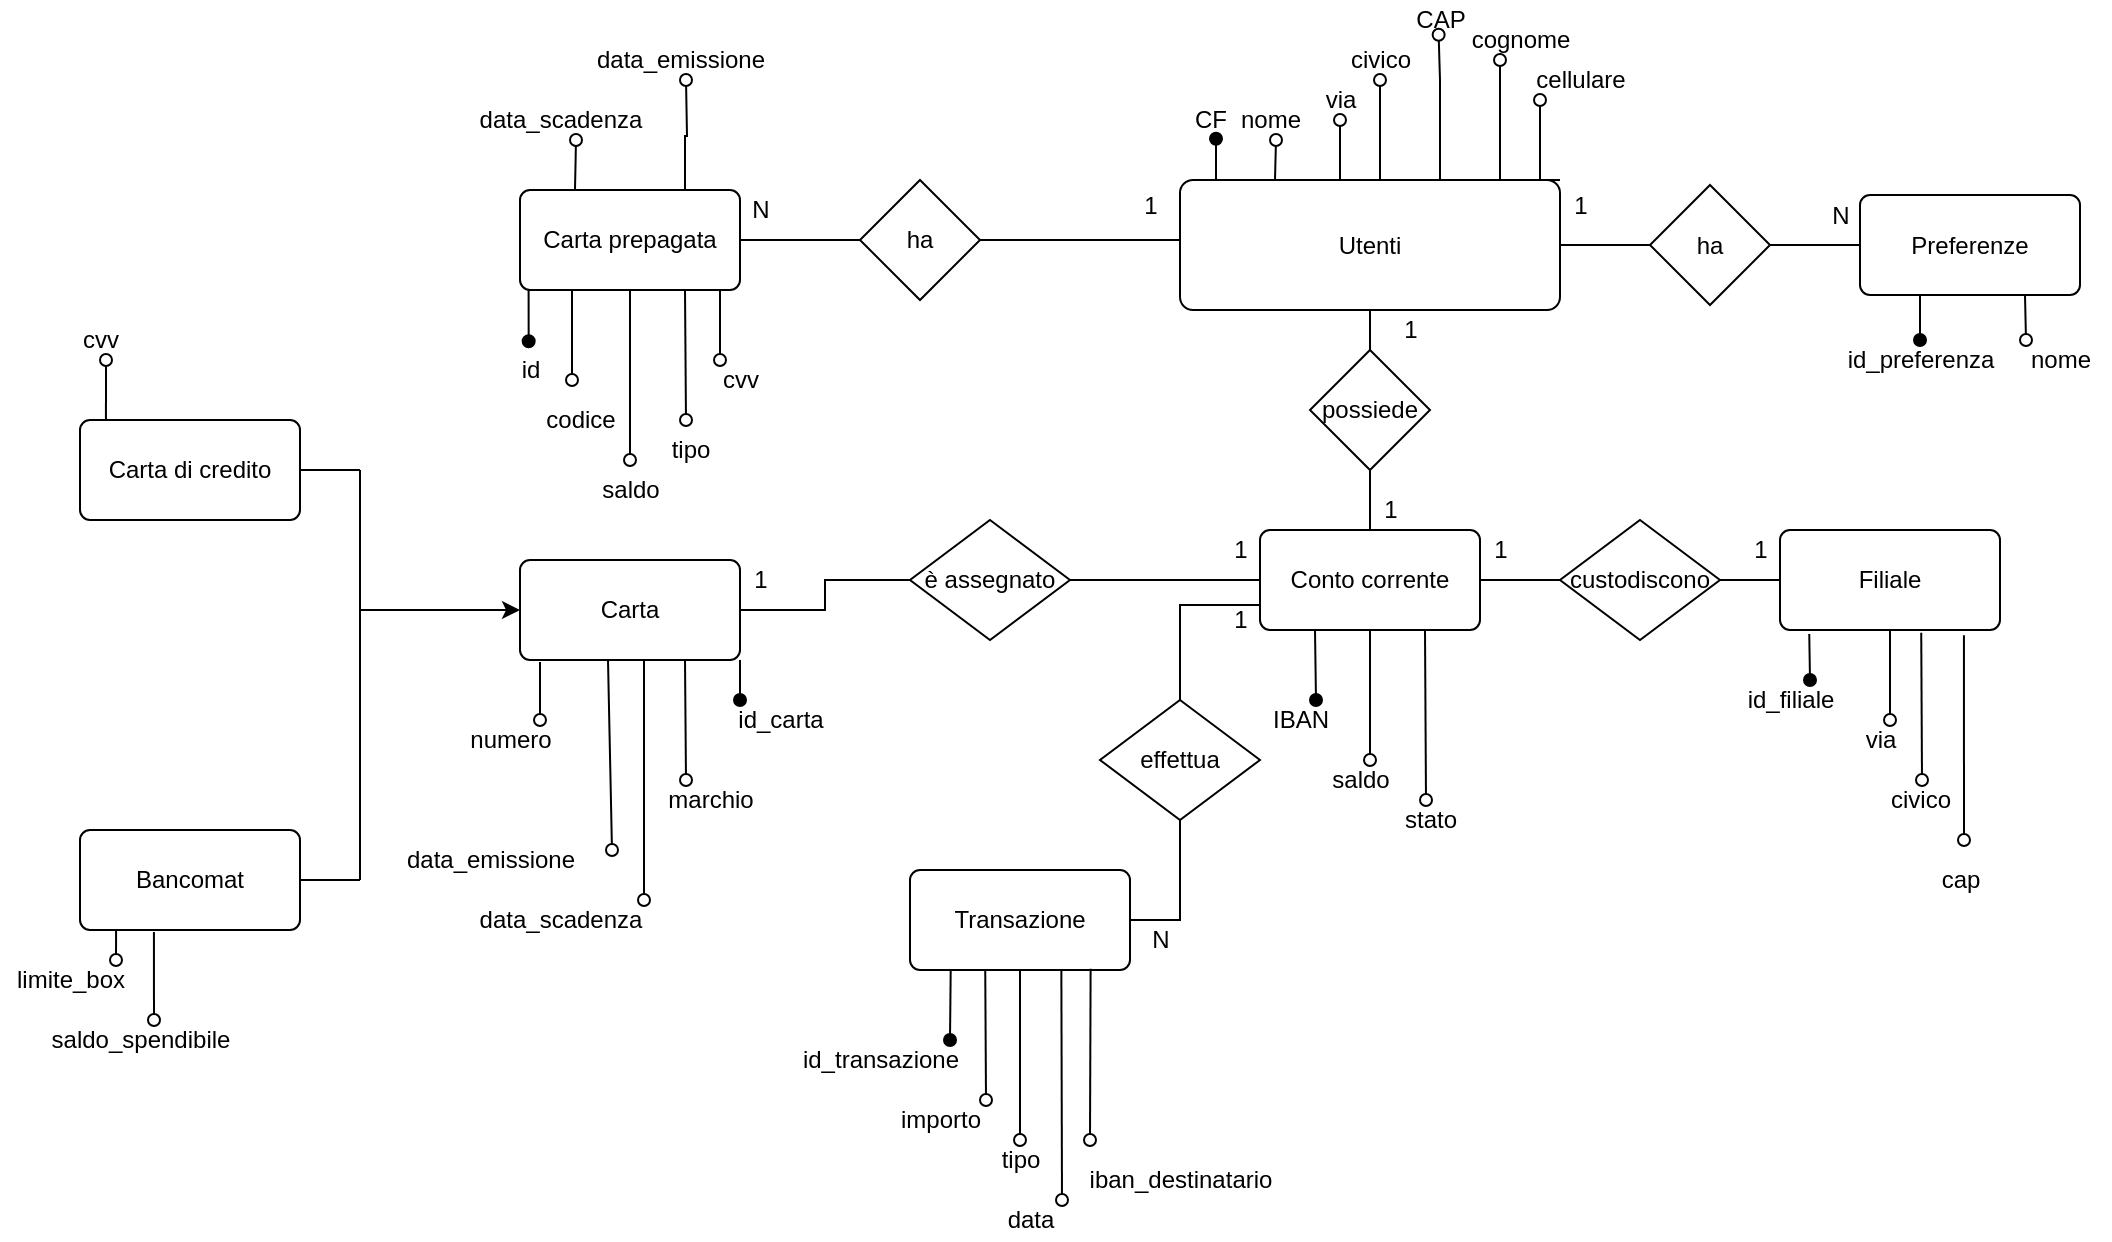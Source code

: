 <mxfile version="14.4.3" type="device"><diagram id="R2lEEEUBdFMjLlhIrx00" name="Page-1"><mxGraphModel dx="1936" dy="846" grid="1" gridSize="10" guides="1" tooltips="1" connect="1" arrows="1" fold="1" page="1" pageScale="1" pageWidth="850" pageHeight="1100" math="0" shadow="0" extFonts="Permanent Marker^https://fonts.googleapis.com/css?family=Permanent+Marker"><root><mxCell id="0"/><mxCell id="1" parent="0"/><mxCell id="mbOOwrhdwNsrEkQalOfN-11" style="edgeStyle=orthogonalEdgeStyle;rounded=0;orthogonalLoop=1;jettySize=auto;html=1;exitX=0;exitY=0.5;exitDx=0;exitDy=0;entryX=1;entryY=0.5;entryDx=0;entryDy=0;endArrow=none;endFill=0;" parent="1" source="mbOOwrhdwNsrEkQalOfN-1" target="mbOOwrhdwNsrEkQalOfN-10" edge="1"><mxGeometry relative="1" as="geometry"><Array as="points"><mxPoint x="410" y="130"/></Array></mxGeometry></mxCell><mxCell id="mbOOwrhdwNsrEkQalOfN-16" style="edgeStyle=orthogonalEdgeStyle;rounded=0;orthogonalLoop=1;jettySize=auto;html=1;exitX=1;exitY=0.5;exitDx=0;exitDy=0;entryX=0;entryY=0.5;entryDx=0;entryDy=0;endArrow=none;endFill=0;" parent="1" source="mbOOwrhdwNsrEkQalOfN-1" target="mbOOwrhdwNsrEkQalOfN-15" edge="1"><mxGeometry relative="1" as="geometry"/></mxCell><mxCell id="mbOOwrhdwNsrEkQalOfN-67" style="edgeStyle=orthogonalEdgeStyle;rounded=0;orthogonalLoop=1;jettySize=auto;html=1;exitX=0.5;exitY=0;exitDx=0;exitDy=0;endArrow=oval;endFill=0;" parent="1" source="mbOOwrhdwNsrEkQalOfN-1" edge="1"><mxGeometry relative="1" as="geometry"><mxPoint x="450" y="70" as="targetPoint"/><Array as="points"><mxPoint x="450" y="100"/></Array></mxGeometry></mxCell><mxCell id="mbOOwrhdwNsrEkQalOfN-69" style="edgeStyle=orthogonalEdgeStyle;rounded=0;orthogonalLoop=1;jettySize=auto;html=1;exitX=0.75;exitY=0;exitDx=0;exitDy=0;endArrow=oval;endFill=0;" parent="1" source="mbOOwrhdwNsrEkQalOfN-1" edge="1"><mxGeometry relative="1" as="geometry"><mxPoint x="470" y="50" as="targetPoint"/><Array as="points"><mxPoint x="470" y="100"/><mxPoint x="470" y="50"/></Array></mxGeometry></mxCell><mxCell id="mbOOwrhdwNsrEkQalOfN-71" style="edgeStyle=orthogonalEdgeStyle;rounded=0;orthogonalLoop=1;jettySize=auto;html=1;exitX=0.75;exitY=0;exitDx=0;exitDy=0;endArrow=oval;endFill=0;entryX=0.483;entryY=0.867;entryDx=0;entryDy=0;entryPerimeter=0;" parent="1" source="mbOOwrhdwNsrEkQalOfN-1" target="mbOOwrhdwNsrEkQalOfN-72" edge="1"><mxGeometry relative="1" as="geometry"><mxPoint x="500" y="50" as="targetPoint"/><Array as="points"><mxPoint x="500" y="100"/><mxPoint x="500" y="50"/></Array></mxGeometry></mxCell><mxCell id="mbOOwrhdwNsrEkQalOfN-76" style="edgeStyle=orthogonalEdgeStyle;rounded=0;orthogonalLoop=1;jettySize=auto;html=1;exitX=0.25;exitY=0;exitDx=0;exitDy=0;entryX=0.6;entryY=0.967;entryDx=0;entryDy=0;entryPerimeter=0;endArrow=oval;endFill=1;" parent="1" source="mbOOwrhdwNsrEkQalOfN-1" target="mbOOwrhdwNsrEkQalOfN-55" edge="1"><mxGeometry relative="1" as="geometry"/></mxCell><mxCell id="mbOOwrhdwNsrEkQalOfN-77" style="edgeStyle=orthogonalEdgeStyle;rounded=0;orthogonalLoop=1;jettySize=auto;html=1;exitX=0.25;exitY=0;exitDx=0;exitDy=0;endArrow=oval;endFill=0;" parent="1" source="mbOOwrhdwNsrEkQalOfN-1" edge="1"><mxGeometry relative="1" as="geometry"><mxPoint x="418" y="80" as="targetPoint"/></mxGeometry></mxCell><mxCell id="mbOOwrhdwNsrEkQalOfN-80" style="edgeStyle=orthogonalEdgeStyle;rounded=0;orthogonalLoop=1;jettySize=auto;html=1;exitX=0.75;exitY=0;exitDx=0;exitDy=0;endArrow=oval;endFill=0;" parent="1" source="mbOOwrhdwNsrEkQalOfN-1" edge="1"><mxGeometry relative="1" as="geometry"><mxPoint x="530" y="40" as="targetPoint"/><Array as="points"><mxPoint x="530" y="100"/></Array></mxGeometry></mxCell><mxCell id="mbOOwrhdwNsrEkQalOfN-83" style="edgeStyle=orthogonalEdgeStyle;rounded=0;orthogonalLoop=1;jettySize=auto;html=1;exitX=1;exitY=0;exitDx=0;exitDy=0;endArrow=oval;endFill=0;" parent="1" source="mbOOwrhdwNsrEkQalOfN-1" edge="1"><mxGeometry relative="1" as="geometry"><mxPoint x="550" y="60" as="targetPoint"/><Array as="points"><mxPoint x="550" y="100"/><mxPoint x="550" y="60"/></Array></mxGeometry></mxCell><mxCell id="mbOOwrhdwNsrEkQalOfN-1" value="Utenti" style="rounded=1;arcSize=10;whiteSpace=wrap;html=1;align=center;" parent="1" vertex="1"><mxGeometry x="370" y="100" width="190" height="65" as="geometry"/></mxCell><mxCell id="mbOOwrhdwNsrEkQalOfN-58" style="edgeStyle=orthogonalEdgeStyle;rounded=0;orthogonalLoop=1;jettySize=auto;html=1;exitX=0.75;exitY=1;exitDx=0;exitDy=0;endArrow=oval;endFill=1;" parent="1" source="mbOOwrhdwNsrEkQalOfN-2" edge="1"><mxGeometry relative="1" as="geometry"><mxPoint x="740" y="180" as="targetPoint"/><Array as="points"><mxPoint x="740" y="158"/></Array></mxGeometry></mxCell><mxCell id="mbOOwrhdwNsrEkQalOfN-85" style="edgeStyle=orthogonalEdgeStyle;rounded=0;orthogonalLoop=1;jettySize=auto;html=1;exitX=0.75;exitY=1;exitDx=0;exitDy=0;endArrow=oval;endFill=0;" parent="1" source="mbOOwrhdwNsrEkQalOfN-2" edge="1"><mxGeometry relative="1" as="geometry"><mxPoint x="793" y="180" as="targetPoint"/></mxGeometry></mxCell><mxCell id="mbOOwrhdwNsrEkQalOfN-2" value="Preferenze" style="rounded=1;arcSize=10;whiteSpace=wrap;html=1;align=center;" parent="1" vertex="1"><mxGeometry x="710" y="107.5" width="110" height="50" as="geometry"/></mxCell><mxCell id="mbOOwrhdwNsrEkQalOfN-22" style="edgeStyle=orthogonalEdgeStyle;rounded=0;orthogonalLoop=1;jettySize=auto;html=1;exitX=0.5;exitY=0;exitDx=0;exitDy=0;entryX=0.5;entryY=1;entryDx=0;entryDy=0;endArrow=none;endFill=0;" parent="1" source="mbOOwrhdwNsrEkQalOfN-3" target="mbOOwrhdwNsrEkQalOfN-20" edge="1"><mxGeometry relative="1" as="geometry"/></mxCell><mxCell id="mbOOwrhdwNsrEkQalOfN-39" style="edgeStyle=orthogonalEdgeStyle;rounded=0;orthogonalLoop=1;jettySize=auto;html=1;exitX=0;exitY=0.75;exitDx=0;exitDy=0;entryX=0.5;entryY=0;entryDx=0;entryDy=0;endArrow=none;endFill=0;" parent="1" source="mbOOwrhdwNsrEkQalOfN-3" target="mbOOwrhdwNsrEkQalOfN-36" edge="1"><mxGeometry relative="1" as="geometry"/></mxCell><mxCell id="mbOOwrhdwNsrEkQalOfN-3" value="Conto corrente" style="rounded=1;arcSize=10;whiteSpace=wrap;html=1;align=center;" parent="1" vertex="1"><mxGeometry x="410" y="275" width="110" height="50" as="geometry"/></mxCell><mxCell id="mbOOwrhdwNsrEkQalOfN-49" style="edgeStyle=orthogonalEdgeStyle;rounded=0;orthogonalLoop=1;jettySize=auto;html=1;exitX=0.25;exitY=1;exitDx=0;exitDy=0;endArrow=oval;endFill=0;" parent="1" source="mbOOwrhdwNsrEkQalOfN-4" edge="1"><mxGeometry relative="1" as="geometry"><mxPoint x="66" y="200" as="targetPoint"/><Array as="points"><mxPoint x="66" y="155"/></Array></mxGeometry></mxCell><mxCell id="mbOOwrhdwNsrEkQalOfN-53" style="edgeStyle=orthogonalEdgeStyle;rounded=0;orthogonalLoop=1;jettySize=auto;html=1;exitX=0.25;exitY=1;exitDx=0;exitDy=0;entryX=0.467;entryY=-0.217;entryDx=0;entryDy=0;entryPerimeter=0;endArrow=oval;endFill=1;" parent="1" source="mbOOwrhdwNsrEkQalOfN-4" target="mbOOwrhdwNsrEkQalOfN-52" edge="1"><mxGeometry relative="1" as="geometry"/></mxCell><mxCell id="mbOOwrhdwNsrEkQalOfN-95" style="edgeStyle=orthogonalEdgeStyle;rounded=0;orthogonalLoop=1;jettySize=auto;html=1;exitX=0.25;exitY=0;exitDx=0;exitDy=0;endArrow=oval;endFill=0;" parent="1" source="mbOOwrhdwNsrEkQalOfN-4" edge="1"><mxGeometry relative="1" as="geometry"><mxPoint x="68" y="80" as="targetPoint"/></mxGeometry></mxCell><mxCell id="mbOOwrhdwNsrEkQalOfN-97" style="edgeStyle=orthogonalEdgeStyle;rounded=0;orthogonalLoop=1;jettySize=auto;html=1;exitX=0.75;exitY=0;exitDx=0;exitDy=0;endArrow=oval;endFill=0;" parent="1" source="mbOOwrhdwNsrEkQalOfN-4" edge="1"><mxGeometry relative="1" as="geometry"><mxPoint x="123" y="50" as="targetPoint"/></mxGeometry></mxCell><mxCell id="mbOOwrhdwNsrEkQalOfN-4" value="Carta prepagata" style="rounded=1;arcSize=10;whiteSpace=wrap;html=1;align=center;" parent="1" vertex="1"><mxGeometry x="40" y="105" width="110" height="50" as="geometry"/></mxCell><mxCell id="mbOOwrhdwNsrEkQalOfN-5" value="Carta" style="rounded=1;arcSize=10;whiteSpace=wrap;html=1;align=center;" parent="1" vertex="1"><mxGeometry x="40" y="290" width="110" height="50" as="geometry"/></mxCell><mxCell id="mbOOwrhdwNsrEkQalOfN-7" value="Filiale" style="rounded=1;arcSize=10;whiteSpace=wrap;html=1;align=center;" parent="1" vertex="1"><mxGeometry x="670" y="275" width="110" height="50" as="geometry"/></mxCell><mxCell id="mbOOwrhdwNsrEkQalOfN-9" value="Transazione" style="rounded=1;arcSize=10;whiteSpace=wrap;html=1;align=center;" parent="1" vertex="1"><mxGeometry x="235" y="445" width="110" height="50" as="geometry"/></mxCell><mxCell id="mbOOwrhdwNsrEkQalOfN-12" value="" style="edgeStyle=orthogonalEdgeStyle;rounded=0;orthogonalLoop=1;jettySize=auto;html=1;endArrow=none;endFill=0;" parent="1" source="mbOOwrhdwNsrEkQalOfN-10" target="mbOOwrhdwNsrEkQalOfN-4" edge="1"><mxGeometry relative="1" as="geometry"/></mxCell><mxCell id="mbOOwrhdwNsrEkQalOfN-10" value="ha" style="shape=rhombus;perimeter=rhombusPerimeter;whiteSpace=wrap;html=1;align=center;" parent="1" vertex="1"><mxGeometry x="210" y="100" width="60" height="60" as="geometry"/></mxCell><mxCell id="mbOOwrhdwNsrEkQalOfN-13" value="1" style="text;html=1;align=center;verticalAlign=middle;resizable=0;points=[];autosize=1;strokeColor=none;" parent="1" vertex="1"><mxGeometry x="345" y="102.5" width="20" height="20" as="geometry"/></mxCell><mxCell id="mbOOwrhdwNsrEkQalOfN-14" value="N" style="text;html=1;align=center;verticalAlign=middle;resizable=0;points=[];autosize=1;strokeColor=none;" parent="1" vertex="1"><mxGeometry x="150" y="105" width="20" height="20" as="geometry"/></mxCell><mxCell id="mbOOwrhdwNsrEkQalOfN-17" style="edgeStyle=orthogonalEdgeStyle;rounded=0;orthogonalLoop=1;jettySize=auto;html=1;exitX=1;exitY=0.5;exitDx=0;exitDy=0;entryX=0;entryY=0.5;entryDx=0;entryDy=0;endArrow=none;endFill=0;" parent="1" source="mbOOwrhdwNsrEkQalOfN-15" target="mbOOwrhdwNsrEkQalOfN-2" edge="1"><mxGeometry relative="1" as="geometry"/></mxCell><mxCell id="mbOOwrhdwNsrEkQalOfN-15" value="ha" style="shape=rhombus;perimeter=rhombusPerimeter;whiteSpace=wrap;html=1;align=center;" parent="1" vertex="1"><mxGeometry x="605" y="102.5" width="60" height="60" as="geometry"/></mxCell><mxCell id="mbOOwrhdwNsrEkQalOfN-18" value="1" style="text;html=1;align=center;verticalAlign=middle;resizable=0;points=[];autosize=1;strokeColor=none;" parent="1" vertex="1"><mxGeometry x="560" y="102.5" width="20" height="20" as="geometry"/></mxCell><mxCell id="mbOOwrhdwNsrEkQalOfN-19" value="N" style="text;html=1;align=center;verticalAlign=middle;resizable=0;points=[];autosize=1;strokeColor=none;" parent="1" vertex="1"><mxGeometry x="690" y="107.5" width="20" height="20" as="geometry"/></mxCell><mxCell id="mbOOwrhdwNsrEkQalOfN-21" style="edgeStyle=orthogonalEdgeStyle;rounded=0;orthogonalLoop=1;jettySize=auto;html=1;exitX=0.5;exitY=0;exitDx=0;exitDy=0;entryX=0.5;entryY=1;entryDx=0;entryDy=0;endArrow=none;endFill=0;" parent="1" source="mbOOwrhdwNsrEkQalOfN-20" target="mbOOwrhdwNsrEkQalOfN-1" edge="1"><mxGeometry relative="1" as="geometry"/></mxCell><mxCell id="mbOOwrhdwNsrEkQalOfN-20" value="possiede" style="shape=rhombus;perimeter=rhombusPerimeter;whiteSpace=wrap;html=1;align=center;" parent="1" vertex="1"><mxGeometry x="435" y="185" width="60" height="60" as="geometry"/></mxCell><mxCell id="mbOOwrhdwNsrEkQalOfN-23" value="1" style="text;html=1;align=center;verticalAlign=middle;resizable=0;points=[];autosize=1;strokeColor=none;" parent="1" vertex="1"><mxGeometry x="475" y="165" width="20" height="20" as="geometry"/></mxCell><mxCell id="mbOOwrhdwNsrEkQalOfN-24" value="1" style="text;html=1;align=center;verticalAlign=middle;resizable=0;points=[];autosize=1;strokeColor=none;" parent="1" vertex="1"><mxGeometry x="465" y="255" width="20" height="20" as="geometry"/></mxCell><mxCell id="mbOOwrhdwNsrEkQalOfN-26" style="edgeStyle=orthogonalEdgeStyle;rounded=0;orthogonalLoop=1;jettySize=auto;html=1;exitX=1;exitY=0.5;exitDx=0;exitDy=0;entryX=0;entryY=0.25;entryDx=0;entryDy=0;endArrow=none;endFill=0;" parent="1" source="mbOOwrhdwNsrEkQalOfN-25" target="mbOOwrhdwNsrEkQalOfN-7" edge="1"><mxGeometry relative="1" as="geometry"/></mxCell><mxCell id="mbOOwrhdwNsrEkQalOfN-27" style="edgeStyle=orthogonalEdgeStyle;rounded=0;orthogonalLoop=1;jettySize=auto;html=1;exitX=0;exitY=0.5;exitDx=0;exitDy=0;entryX=1;entryY=0.5;entryDx=0;entryDy=0;endArrow=none;endFill=0;" parent="1" source="mbOOwrhdwNsrEkQalOfN-25" target="mbOOwrhdwNsrEkQalOfN-3" edge="1"><mxGeometry relative="1" as="geometry"/></mxCell><mxCell id="mbOOwrhdwNsrEkQalOfN-25" value="custodiscono" style="shape=rhombus;perimeter=rhombusPerimeter;whiteSpace=wrap;html=1;align=center;" parent="1" vertex="1"><mxGeometry x="560" y="270" width="80" height="60" as="geometry"/></mxCell><mxCell id="mbOOwrhdwNsrEkQalOfN-28" value="1" style="text;html=1;align=center;verticalAlign=middle;resizable=0;points=[];autosize=1;strokeColor=none;" parent="1" vertex="1"><mxGeometry x="520" y="275" width="20" height="20" as="geometry"/></mxCell><mxCell id="mbOOwrhdwNsrEkQalOfN-29" value="1" style="text;html=1;align=center;verticalAlign=middle;resizable=0;points=[];autosize=1;strokeColor=none;" parent="1" vertex="1"><mxGeometry x="650" y="275" width="20" height="20" as="geometry"/></mxCell><mxCell id="mbOOwrhdwNsrEkQalOfN-32" style="edgeStyle=orthogonalEdgeStyle;rounded=0;orthogonalLoop=1;jettySize=auto;html=1;exitX=1;exitY=0.5;exitDx=0;exitDy=0;entryX=0;entryY=0.5;entryDx=0;entryDy=0;endArrow=none;endFill=0;" parent="1" source="mbOOwrhdwNsrEkQalOfN-31" target="mbOOwrhdwNsrEkQalOfN-3" edge="1"><mxGeometry relative="1" as="geometry"/></mxCell><mxCell id="mbOOwrhdwNsrEkQalOfN-33" style="edgeStyle=orthogonalEdgeStyle;rounded=0;orthogonalLoop=1;jettySize=auto;html=1;exitX=0;exitY=0.5;exitDx=0;exitDy=0;entryX=1;entryY=0.5;entryDx=0;entryDy=0;endArrow=none;endFill=0;" parent="1" source="mbOOwrhdwNsrEkQalOfN-31" target="mbOOwrhdwNsrEkQalOfN-5" edge="1"><mxGeometry relative="1" as="geometry"/></mxCell><mxCell id="mbOOwrhdwNsrEkQalOfN-31" value="è assegnato" style="shape=rhombus;perimeter=rhombusPerimeter;whiteSpace=wrap;html=1;align=center;" parent="1" vertex="1"><mxGeometry x="235" y="270" width="80" height="60" as="geometry"/></mxCell><mxCell id="mbOOwrhdwNsrEkQalOfN-34" value="1" style="text;html=1;align=center;verticalAlign=middle;resizable=0;points=[];autosize=1;strokeColor=none;" parent="1" vertex="1"><mxGeometry x="390" y="275" width="20" height="20" as="geometry"/></mxCell><mxCell id="mbOOwrhdwNsrEkQalOfN-35" value="1" style="text;html=1;align=center;verticalAlign=middle;resizable=0;points=[];autosize=1;strokeColor=none;" parent="1" vertex="1"><mxGeometry x="150" y="290" width="20" height="20" as="geometry"/></mxCell><mxCell id="mbOOwrhdwNsrEkQalOfN-41" style="edgeStyle=orthogonalEdgeStyle;rounded=0;orthogonalLoop=1;jettySize=auto;html=1;exitX=0.5;exitY=1;exitDx=0;exitDy=0;entryX=1;entryY=0.5;entryDx=0;entryDy=0;endArrow=none;endFill=0;" parent="1" source="mbOOwrhdwNsrEkQalOfN-36" target="mbOOwrhdwNsrEkQalOfN-9" edge="1"><mxGeometry relative="1" as="geometry"/></mxCell><mxCell id="mbOOwrhdwNsrEkQalOfN-36" value="effettua" style="shape=rhombus;perimeter=rhombusPerimeter;whiteSpace=wrap;html=1;align=center;" parent="1" vertex="1"><mxGeometry x="330" y="360" width="80" height="60" as="geometry"/></mxCell><mxCell id="mbOOwrhdwNsrEkQalOfN-44" value="1" style="text;html=1;align=center;verticalAlign=middle;resizable=0;points=[];autosize=1;strokeColor=none;" parent="1" vertex="1"><mxGeometry x="390" y="310" width="20" height="20" as="geometry"/></mxCell><mxCell id="mbOOwrhdwNsrEkQalOfN-45" value="N" style="text;html=1;align=center;verticalAlign=middle;resizable=0;points=[];autosize=1;strokeColor=none;" parent="1" vertex="1"><mxGeometry x="350" y="470" width="20" height="20" as="geometry"/></mxCell><mxCell id="mbOOwrhdwNsrEkQalOfN-52" value="id" style="text;html=1;align=center;verticalAlign=middle;resizable=0;points=[];autosize=1;strokeColor=none;" parent="1" vertex="1"><mxGeometry x="35" y="185" width="20" height="20" as="geometry"/></mxCell><mxCell id="mbOOwrhdwNsrEkQalOfN-55" value="CF" style="text;html=1;align=center;verticalAlign=middle;resizable=0;points=[];autosize=1;strokeColor=none;" parent="1" vertex="1"><mxGeometry x="370" y="60" width="30" height="20" as="geometry"/></mxCell><mxCell id="mbOOwrhdwNsrEkQalOfN-59" value="id_preferenza" style="text;html=1;align=center;verticalAlign=middle;resizable=0;points=[];autosize=1;strokeColor=none;" parent="1" vertex="1"><mxGeometry x="695" y="180" width="90" height="20" as="geometry"/></mxCell><mxCell id="mbOOwrhdwNsrEkQalOfN-68" value="via" style="text;html=1;align=center;verticalAlign=middle;resizable=0;points=[];autosize=1;strokeColor=none;" parent="1" vertex="1"><mxGeometry x="435" y="50" width="30" height="20" as="geometry"/></mxCell><mxCell id="mbOOwrhdwNsrEkQalOfN-70" value="civico" style="text;html=1;align=center;verticalAlign=middle;resizable=0;points=[];autosize=1;strokeColor=none;" parent="1" vertex="1"><mxGeometry x="445" y="30" width="50" height="20" as="geometry"/></mxCell><mxCell id="mbOOwrhdwNsrEkQalOfN-72" value="CAP" style="text;html=1;align=center;verticalAlign=middle;resizable=0;points=[];autosize=1;strokeColor=none;" parent="1" vertex="1"><mxGeometry x="480" y="10" width="40" height="20" as="geometry"/></mxCell><mxCell id="mbOOwrhdwNsrEkQalOfN-79" value="nome" style="text;html=1;align=center;verticalAlign=middle;resizable=0;points=[];autosize=1;strokeColor=none;" parent="1" vertex="1"><mxGeometry x="390" y="60" width="50" height="20" as="geometry"/></mxCell><mxCell id="mbOOwrhdwNsrEkQalOfN-81" value="cognome" style="text;html=1;align=center;verticalAlign=middle;resizable=0;points=[];autosize=1;strokeColor=none;" parent="1" vertex="1"><mxGeometry x="510" y="20" width="60" height="20" as="geometry"/></mxCell><mxCell id="mbOOwrhdwNsrEkQalOfN-84" value="cellulare" style="text;html=1;align=center;verticalAlign=middle;resizable=0;points=[];autosize=1;strokeColor=none;" parent="1" vertex="1"><mxGeometry x="540" y="40" width="60" height="20" as="geometry"/></mxCell><mxCell id="mbOOwrhdwNsrEkQalOfN-86" value="nome" style="text;html=1;align=center;verticalAlign=middle;resizable=0;points=[];autosize=1;strokeColor=none;" parent="1" vertex="1"><mxGeometry x="785" y="180" width="50" height="20" as="geometry"/></mxCell><mxCell id="mbOOwrhdwNsrEkQalOfN-88" value="codice" style="text;html=1;align=center;verticalAlign=middle;resizable=0;points=[];autosize=1;strokeColor=none;" parent="1" vertex="1"><mxGeometry x="45" y="210" width="50" height="20" as="geometry"/></mxCell><mxCell id="mbOOwrhdwNsrEkQalOfN-91" value="saldo" style="text;html=1;align=center;verticalAlign=middle;resizable=0;points=[];autosize=1;strokeColor=none;" parent="1" vertex="1"><mxGeometry x="75" y="245" width="40" height="20" as="geometry"/></mxCell><mxCell id="mbOOwrhdwNsrEkQalOfN-96" value="data_scadenza" style="text;html=1;align=center;verticalAlign=middle;resizable=0;points=[];autosize=1;strokeColor=none;" parent="1" vertex="1"><mxGeometry x="10" y="60" width="100" height="20" as="geometry"/></mxCell><mxCell id="mbOOwrhdwNsrEkQalOfN-98" value="data_emissione" style="text;html=1;align=center;verticalAlign=middle;resizable=0;points=[];autosize=1;strokeColor=none;" parent="1" vertex="1"><mxGeometry x="70" y="30" width="100" height="20" as="geometry"/></mxCell><mxCell id="mbOOwrhdwNsrEkQalOfN-100" value="" style="endArrow=none;html=1;entryX=0.5;entryY=1;entryDx=0;entryDy=0;endFill=0;startArrow=oval;startFill=0;" parent="1" target="mbOOwrhdwNsrEkQalOfN-4" edge="1"><mxGeometry width="50" height="50" relative="1" as="geometry"><mxPoint x="95" y="240" as="sourcePoint"/><mxPoint x="190" y="165" as="targetPoint"/></mxGeometry></mxCell><mxCell id="mbOOwrhdwNsrEkQalOfN-102" value="" style="endArrow=none;html=1;entryX=0.75;entryY=1;entryDx=0;entryDy=0;startArrow=oval;startFill=0;" parent="1" target="mbOOwrhdwNsrEkQalOfN-4" edge="1"><mxGeometry width="50" height="50" relative="1" as="geometry"><mxPoint x="123" y="220" as="sourcePoint"/><mxPoint x="390" y="240" as="targetPoint"/></mxGeometry></mxCell><mxCell id="mbOOwrhdwNsrEkQalOfN-103" value="tipo" style="text;html=1;align=center;verticalAlign=middle;resizable=0;points=[];autosize=1;strokeColor=none;" parent="1" vertex="1"><mxGeometry x="110" y="225" width="30" height="20" as="geometry"/></mxCell><mxCell id="mbOOwrhdwNsrEkQalOfN-106" value="" style="endArrow=none;html=1;entryX=1;entryY=1;entryDx=0;entryDy=0;startArrow=oval;startFill=1;" parent="1" target="mbOOwrhdwNsrEkQalOfN-5" edge="1"><mxGeometry width="50" height="50" relative="1" as="geometry"><mxPoint x="150" y="360" as="sourcePoint"/><mxPoint x="115" y="390" as="targetPoint"/><Array as="points"/></mxGeometry></mxCell><mxCell id="mbOOwrhdwNsrEkQalOfN-107" value="id_carta" style="text;html=1;align=center;verticalAlign=middle;resizable=0;points=[];autosize=1;strokeColor=none;" parent="1" vertex="1"><mxGeometry x="140" y="360" width="60" height="20" as="geometry"/></mxCell><mxCell id="mbOOwrhdwNsrEkQalOfN-111" value="" style="endArrow=none;html=1;startArrow=oval;startFill=0;" parent="1" edge="1"><mxGeometry width="50" height="50" relative="1" as="geometry"><mxPoint x="86" y="435" as="sourcePoint"/><mxPoint x="84" y="340" as="targetPoint"/></mxGeometry></mxCell><mxCell id="mbOOwrhdwNsrEkQalOfN-112" value="data_emissione" style="text;html=1;align=center;verticalAlign=middle;resizable=0;points=[];autosize=1;strokeColor=none;" parent="1" vertex="1"><mxGeometry x="-25" y="430" width="100" height="20" as="geometry"/></mxCell><mxCell id="mbOOwrhdwNsrEkQalOfN-113" value="" style="endArrow=none;html=1;startArrow=oval;startFill=0;" parent="1" edge="1"><mxGeometry width="50" height="50" relative="1" as="geometry"><mxPoint x="102" y="460" as="sourcePoint"/><mxPoint x="102" y="340" as="targetPoint"/></mxGeometry></mxCell><mxCell id="mbOOwrhdwNsrEkQalOfN-114" value="data_scadenza" style="text;html=1;align=center;verticalAlign=middle;resizable=0;points=[];autosize=1;strokeColor=none;" parent="1" vertex="1"><mxGeometry x="10" y="460" width="100" height="20" as="geometry"/></mxCell><mxCell id="mbOOwrhdwNsrEkQalOfN-120" value="" style="endArrow=none;html=1;entryX=0.185;entryY=0.993;entryDx=0;entryDy=0;entryPerimeter=0;startArrow=oval;startFill=1;" parent="1" target="mbOOwrhdwNsrEkQalOfN-9" edge="1"><mxGeometry width="50" height="50" relative="1" as="geometry"><mxPoint x="255" y="530" as="sourcePoint"/><mxPoint x="430" y="410" as="targetPoint"/></mxGeometry></mxCell><mxCell id="mbOOwrhdwNsrEkQalOfN-121" value="id_transazione" style="text;html=1;align=center;verticalAlign=middle;resizable=0;points=[];autosize=1;strokeColor=none;" parent="1" vertex="1"><mxGeometry x="175" y="530" width="90" height="20" as="geometry"/></mxCell><mxCell id="mbOOwrhdwNsrEkQalOfN-122" value="" style="endArrow=none;html=1;entryX=0.342;entryY=0.993;entryDx=0;entryDy=0;entryPerimeter=0;startArrow=oval;startFill=0;" parent="1" target="mbOOwrhdwNsrEkQalOfN-9" edge="1"><mxGeometry width="50" height="50" relative="1" as="geometry"><mxPoint x="273" y="560" as="sourcePoint"/><mxPoint x="300" y="550" as="targetPoint"/></mxGeometry></mxCell><mxCell id="mbOOwrhdwNsrEkQalOfN-123" value="importo" style="text;html=1;align=center;verticalAlign=middle;resizable=0;points=[];autosize=1;strokeColor=none;" parent="1" vertex="1"><mxGeometry x="220" y="560" width="60" height="20" as="geometry"/></mxCell><mxCell id="mbOOwrhdwNsrEkQalOfN-124" value="" style="endArrow=none;html=1;entryX=0.5;entryY=1;entryDx=0;entryDy=0;startArrow=oval;startFill=0;" parent="1" target="mbOOwrhdwNsrEkQalOfN-9" edge="1"><mxGeometry width="50" height="50" relative="1" as="geometry"><mxPoint x="290" y="580" as="sourcePoint"/><mxPoint x="430" y="410" as="targetPoint"/></mxGeometry></mxCell><mxCell id="mbOOwrhdwNsrEkQalOfN-125" value="tipo" style="text;html=1;align=center;verticalAlign=middle;resizable=0;points=[];autosize=1;strokeColor=none;" parent="1" vertex="1"><mxGeometry x="275" y="580" width="30" height="20" as="geometry"/></mxCell><mxCell id="mbOOwrhdwNsrEkQalOfN-126" value="" style="endArrow=none;html=1;entryX=0.688;entryY=1.007;entryDx=0;entryDy=0;entryPerimeter=0;startArrow=oval;startFill=0;" parent="1" target="mbOOwrhdwNsrEkQalOfN-9" edge="1"><mxGeometry width="50" height="50" relative="1" as="geometry"><mxPoint x="311" y="610" as="sourcePoint"/><mxPoint x="430" y="410" as="targetPoint"/></mxGeometry></mxCell><mxCell id="mbOOwrhdwNsrEkQalOfN-127" value="data" style="text;html=1;align=center;verticalAlign=middle;resizable=0;points=[];autosize=1;strokeColor=none;" parent="1" vertex="1"><mxGeometry x="275" y="610" width="40" height="20" as="geometry"/></mxCell><mxCell id="mbOOwrhdwNsrEkQalOfN-128" value="" style="endArrow=none;html=1;entryX=0.25;entryY=1;entryDx=0;entryDy=0;startArrow=oval;startFill=1;" parent="1" target="mbOOwrhdwNsrEkQalOfN-3" edge="1"><mxGeometry width="50" height="50" relative="1" as="geometry"><mxPoint x="438" y="360" as="sourcePoint"/><mxPoint x="520" y="360" as="targetPoint"/></mxGeometry></mxCell><mxCell id="mbOOwrhdwNsrEkQalOfN-129" value="IBAN" style="text;html=1;align=center;verticalAlign=middle;resizable=0;points=[];autosize=1;strokeColor=none;" parent="1" vertex="1"><mxGeometry x="410" y="360" width="40" height="20" as="geometry"/></mxCell><mxCell id="mbOOwrhdwNsrEkQalOfN-130" value="" style="endArrow=none;html=1;entryX=0.5;entryY=1;entryDx=0;entryDy=0;startArrow=oval;startFill=0;" parent="1" target="mbOOwrhdwNsrEkQalOfN-3" edge="1"><mxGeometry width="50" height="50" relative="1" as="geometry"><mxPoint x="465" y="390" as="sourcePoint"/><mxPoint x="520" y="360" as="targetPoint"/></mxGeometry></mxCell><mxCell id="mbOOwrhdwNsrEkQalOfN-131" value="saldo" style="text;html=1;align=center;verticalAlign=middle;resizable=0;points=[];autosize=1;strokeColor=none;" parent="1" vertex="1"><mxGeometry x="440" y="390" width="40" height="20" as="geometry"/></mxCell><mxCell id="mbOOwrhdwNsrEkQalOfN-132" value="" style="endArrow=none;html=1;entryX=0.75;entryY=1;entryDx=0;entryDy=0;startArrow=oval;startFill=0;" parent="1" target="mbOOwrhdwNsrEkQalOfN-3" edge="1"><mxGeometry width="50" height="50" relative="1" as="geometry"><mxPoint x="493" y="410" as="sourcePoint"/><mxPoint x="520" y="360" as="targetPoint"/></mxGeometry></mxCell><mxCell id="mbOOwrhdwNsrEkQalOfN-133" value="stato" style="text;html=1;align=center;verticalAlign=middle;resizable=0;points=[];autosize=1;strokeColor=none;" parent="1" vertex="1"><mxGeometry x="475" y="410" width="40" height="20" as="geometry"/></mxCell><mxCell id="aAhHX3LROct9rvGdtU9--1" value="" style="endArrow=none;html=1;entryX=0.821;entryY=0.987;entryDx=0;entryDy=0;entryPerimeter=0;startArrow=oval;startFill=0;" parent="1" target="mbOOwrhdwNsrEkQalOfN-9" edge="1"><mxGeometry width="50" height="50" relative="1" as="geometry"><mxPoint x="325" y="580" as="sourcePoint"/><mxPoint x="340" y="540" as="targetPoint"/></mxGeometry></mxCell><mxCell id="aAhHX3LROct9rvGdtU9--2" value="iban_destinatario" style="text;html=1;align=center;verticalAlign=middle;resizable=0;points=[];autosize=1;" parent="1" vertex="1"><mxGeometry x="315" y="590" width="110" height="20" as="geometry"/></mxCell><mxCell id="THtMC9OooiF_9eqt0US5-1" value="" style="endArrow=none;html=1;entryX=0.133;entryY=1.04;entryDx=0;entryDy=0;entryPerimeter=0;startArrow=oval;startFill=1;" parent="1" target="mbOOwrhdwNsrEkQalOfN-7" edge="1"><mxGeometry width="50" height="50" relative="1" as="geometry"><mxPoint x="685" y="350" as="sourcePoint"/><mxPoint x="660" y="250" as="targetPoint"/></mxGeometry></mxCell><mxCell id="THtMC9OooiF_9eqt0US5-2" value="id_filiale" style="text;html=1;align=center;verticalAlign=middle;resizable=0;points=[];autosize=1;" parent="1" vertex="1"><mxGeometry x="645" y="350" width="60" height="20" as="geometry"/></mxCell><mxCell id="THtMC9OooiF_9eqt0US5-3" value="" style="endArrow=none;html=1;entryX=0.5;entryY=1;entryDx=0;entryDy=0;startArrow=oval;startFill=0;" parent="1" target="mbOOwrhdwNsrEkQalOfN-7" edge="1"><mxGeometry width="50" height="50" relative="1" as="geometry"><mxPoint x="725" y="370" as="sourcePoint"/><mxPoint x="660" y="250" as="targetPoint"/></mxGeometry></mxCell><mxCell id="THtMC9OooiF_9eqt0US5-4" value="via" style="text;html=1;align=center;verticalAlign=middle;resizable=0;points=[];autosize=1;" parent="1" vertex="1"><mxGeometry x="705" y="370" width="30" height="20" as="geometry"/></mxCell><mxCell id="THtMC9OooiF_9eqt0US5-5" value="" style="endArrow=none;html=1;entryX=0.642;entryY=1.027;entryDx=0;entryDy=0;entryPerimeter=0;startArrow=oval;startFill=0;" parent="1" target="mbOOwrhdwNsrEkQalOfN-7" edge="1"><mxGeometry width="50" height="50" relative="1" as="geometry"><mxPoint x="741" y="400" as="sourcePoint"/><mxPoint x="735" y="335" as="targetPoint"/><Array as="points"/></mxGeometry></mxCell><mxCell id="THtMC9OooiF_9eqt0US5-6" value="civico" style="text;html=1;align=center;verticalAlign=middle;resizable=0;points=[];autosize=1;" parent="1" vertex="1"><mxGeometry x="715" y="400" width="50" height="20" as="geometry"/></mxCell><mxCell id="THtMC9OooiF_9eqt0US5-7" value="" style="endArrow=none;html=1;entryX=0.836;entryY=1.053;entryDx=0;entryDy=0;entryPerimeter=0;startArrow=oval;startFill=0;" parent="1" target="mbOOwrhdwNsrEkQalOfN-7" edge="1"><mxGeometry width="50" height="50" relative="1" as="geometry"><mxPoint x="762" y="430" as="sourcePoint"/><mxPoint x="660" y="250" as="targetPoint"/></mxGeometry></mxCell><mxCell id="THtMC9OooiF_9eqt0US5-8" value="cap" style="text;html=1;align=center;verticalAlign=middle;resizable=0;points=[];autosize=1;" parent="1" vertex="1"><mxGeometry x="745" y="440" width="30" height="20" as="geometry"/></mxCell><mxCell id="zXovQuImwhywQcN39P_O-1" value="" style="endArrow=none;html=1;entryX=0.091;entryY=1.02;entryDx=0;entryDy=0;entryPerimeter=0;startArrow=oval;startFill=0;" edge="1" parent="1" target="mbOOwrhdwNsrEkQalOfN-5"><mxGeometry width="50" height="50" relative="1" as="geometry"><mxPoint x="50" y="370" as="sourcePoint"/><mxPoint x="490" y="410" as="targetPoint"/></mxGeometry></mxCell><mxCell id="zXovQuImwhywQcN39P_O-2" value="numero" style="text;html=1;align=center;verticalAlign=middle;resizable=0;points=[];autosize=1;" vertex="1" parent="1"><mxGeometry x="5" y="370" width="60" height="20" as="geometry"/></mxCell><mxCell id="zXovQuImwhywQcN39P_O-3" value="Carta di credito" style="rounded=1;arcSize=10;whiteSpace=wrap;html=1;align=center;" vertex="1" parent="1"><mxGeometry x="-180" y="220" width="110" height="50" as="geometry"/></mxCell><mxCell id="zXovQuImwhywQcN39P_O-4" value="Bancomat" style="rounded=1;arcSize=10;whiteSpace=wrap;html=1;align=center;" vertex="1" parent="1"><mxGeometry x="-180" y="425" width="110" height="50" as="geometry"/></mxCell><mxCell id="zXovQuImwhywQcN39P_O-6" value="" style="endArrow=none;html=1;entryX=1;entryY=0.5;entryDx=0;entryDy=0;" edge="1" parent="1" target="zXovQuImwhywQcN39P_O-3"><mxGeometry width="50" height="50" relative="1" as="geometry"><mxPoint x="-40" y="245" as="sourcePoint"/><mxPoint x="220" y="410" as="targetPoint"/></mxGeometry></mxCell><mxCell id="zXovQuImwhywQcN39P_O-7" value="" style="endArrow=none;html=1;exitX=1;exitY=0.5;exitDx=0;exitDy=0;" edge="1" parent="1" source="zXovQuImwhywQcN39P_O-4"><mxGeometry width="50" height="50" relative="1" as="geometry"><mxPoint x="170" y="460" as="sourcePoint"/><mxPoint x="-40" y="450" as="targetPoint"/></mxGeometry></mxCell><mxCell id="zXovQuImwhywQcN39P_O-8" value="" style="endArrow=none;html=1;" edge="1" parent="1"><mxGeometry width="50" height="50" relative="1" as="geometry"><mxPoint x="-40" y="450" as="sourcePoint"/><mxPoint x="-40" y="245" as="targetPoint"/></mxGeometry></mxCell><mxCell id="zXovQuImwhywQcN39P_O-9" value="" style="endArrow=classic;html=1;entryX=0;entryY=0.5;entryDx=0;entryDy=0;" edge="1" parent="1" target="mbOOwrhdwNsrEkQalOfN-5"><mxGeometry width="50" height="50" relative="1" as="geometry"><mxPoint x="-40" y="315" as="sourcePoint"/><mxPoint x="220" y="410" as="targetPoint"/></mxGeometry></mxCell><mxCell id="zXovQuImwhywQcN39P_O-12" value="" style="endArrow=none;html=1;entryX=0.118;entryY=0;entryDx=0;entryDy=0;entryPerimeter=0;startArrow=oval;startFill=0;" edge="1" parent="1" target="zXovQuImwhywQcN39P_O-3"><mxGeometry width="50" height="50" relative="1" as="geometry"><mxPoint x="-167" y="190" as="sourcePoint"/><mxPoint x="220" y="410" as="targetPoint"/></mxGeometry></mxCell><mxCell id="zXovQuImwhywQcN39P_O-13" value="cvv" style="text;html=1;align=center;verticalAlign=middle;resizable=0;points=[];autosize=1;" vertex="1" parent="1"><mxGeometry x="-185" y="170" width="30" height="20" as="geometry"/></mxCell><mxCell id="zXovQuImwhywQcN39P_O-14" value="" style="endArrow=none;html=1;entryX=0.164;entryY=1;entryDx=0;entryDy=0;entryPerimeter=0;startArrow=oval;startFill=0;" edge="1" parent="1" target="zXovQuImwhywQcN39P_O-4"><mxGeometry width="50" height="50" relative="1" as="geometry"><mxPoint x="-162" y="490" as="sourcePoint"/><mxPoint x="220" y="410" as="targetPoint"/></mxGeometry></mxCell><mxCell id="zXovQuImwhywQcN39P_O-15" value="limite_box" style="text;html=1;align=center;verticalAlign=middle;resizable=0;points=[];autosize=1;" vertex="1" parent="1"><mxGeometry x="-220" y="490" width="70" height="20" as="geometry"/></mxCell><mxCell id="zXovQuImwhywQcN39P_O-16" value="" style="endArrow=none;html=1;entryX=0.336;entryY=1.02;entryDx=0;entryDy=0;entryPerimeter=0;startArrow=oval;startFill=0;" edge="1" parent="1" target="zXovQuImwhywQcN39P_O-4"><mxGeometry width="50" height="50" relative="1" as="geometry"><mxPoint x="-143" y="520" as="sourcePoint"/><mxPoint x="220" y="410" as="targetPoint"/></mxGeometry></mxCell><mxCell id="zXovQuImwhywQcN39P_O-17" value="saldo_spendibile" style="text;html=1;align=center;verticalAlign=middle;resizable=0;points=[];autosize=1;" vertex="1" parent="1"><mxGeometry x="-200" y="520" width="100" height="20" as="geometry"/></mxCell><mxCell id="zXovQuImwhywQcN39P_O-18" value="" style="endArrow=none;html=1;entryX=0.75;entryY=1;entryDx=0;entryDy=0;startArrow=oval;startFill=0;" edge="1" parent="1" target="mbOOwrhdwNsrEkQalOfN-5"><mxGeometry width="50" height="50" relative="1" as="geometry"><mxPoint x="123" y="400" as="sourcePoint"/><mxPoint x="220" y="410" as="targetPoint"/></mxGeometry></mxCell><mxCell id="zXovQuImwhywQcN39P_O-19" value="marchio" style="text;html=1;align=center;verticalAlign=middle;resizable=0;points=[];autosize=1;" vertex="1" parent="1"><mxGeometry x="105" y="400" width="60" height="20" as="geometry"/></mxCell><mxCell id="zXovQuImwhywQcN39P_O-20" value="" style="endArrow=none;html=1;entryX=0.909;entryY=1;entryDx=0;entryDy=0;entryPerimeter=0;startArrow=oval;startFill=0;" edge="1" parent="1" target="mbOOwrhdwNsrEkQalOfN-4"><mxGeometry width="50" height="50" relative="1" as="geometry"><mxPoint x="140" y="190" as="sourcePoint"/><mxPoint x="220" y="410" as="targetPoint"/></mxGeometry></mxCell><mxCell id="zXovQuImwhywQcN39P_O-21" value="cvv" style="text;html=1;align=center;verticalAlign=middle;resizable=0;points=[];autosize=1;" vertex="1" parent="1"><mxGeometry x="135" y="190" width="30" height="20" as="geometry"/></mxCell></root></mxGraphModel></diagram></mxfile>
